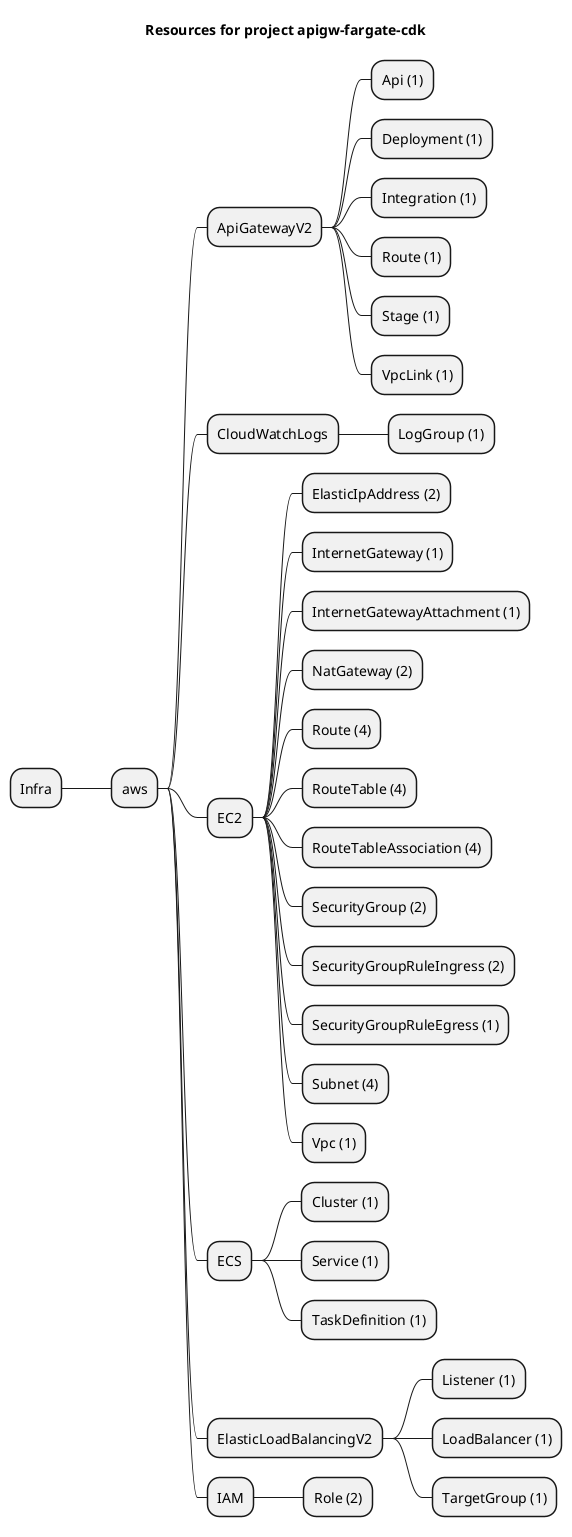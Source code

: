 @startmindmap
title Resources for project apigw-fargate-cdk
skinparam monochrome true
+ Infra
++ aws
+++ ApiGatewayV2
++++ Api (1)
++++ Deployment (1)
++++ Integration (1)
++++ Route (1)
++++ Stage (1)
++++ VpcLink (1)
+++ CloudWatchLogs
++++ LogGroup (1)
+++ EC2
++++ ElasticIpAddress (2)
++++ InternetGateway (1)
++++ InternetGatewayAttachment (1)
++++ NatGateway (2)
++++ Route (4)
++++ RouteTable (4)
++++ RouteTableAssociation (4)
++++ SecurityGroup (2)
++++ SecurityGroupRuleIngress (2)
++++ SecurityGroupRuleEgress (1)
++++ Subnet (4)
++++ Vpc (1)
+++ ECS
++++ Cluster (1)
++++ Service (1)
++++ TaskDefinition (1)
+++ ElasticLoadBalancingV2
++++ Listener (1)
++++ LoadBalancer (1)
++++ TargetGroup (1)
+++ IAM
++++ Role (2)
@endmindmap
